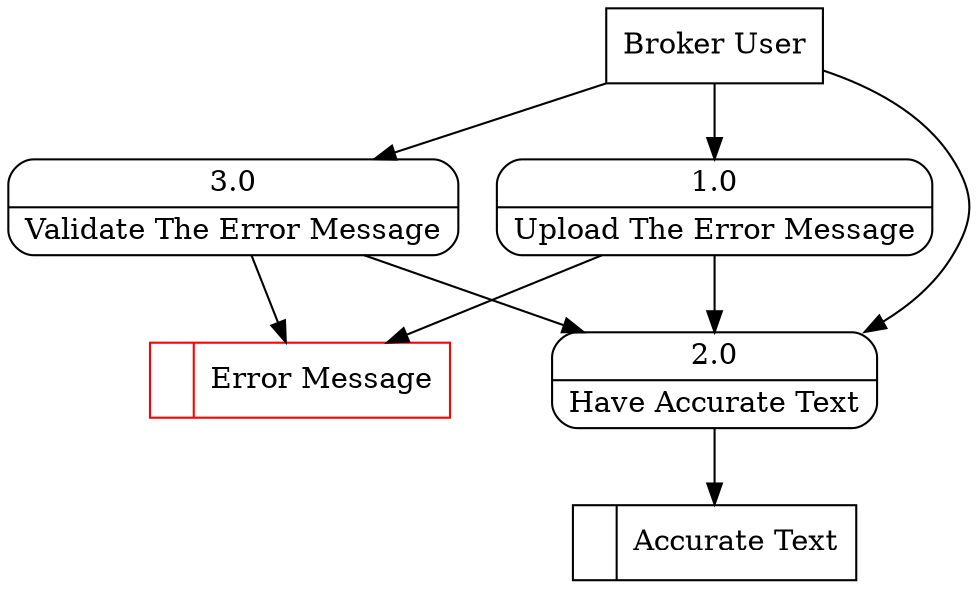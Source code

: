 digraph dfd2{ 
node[shape=record]
200 [label="<f0>  |<f1> Error Message " color=red];
201 [label="<f0>  |<f1> Accurate Text " ];
202 [label="Broker User" shape=box];
203 [label="{<f0> 1.0|<f1> Upload The Error Message }" shape=Mrecord];
204 [label="{<f0> 2.0|<f1> Have Accurate Text }" shape=Mrecord];
205 [label="{<f0> 3.0|<f1> Validate The Error Message }" shape=Mrecord];
202 -> 203
202 -> 204
202 -> 205
203 -> 204
203 -> 200
204 -> 201
205 -> 204
205 -> 200
}